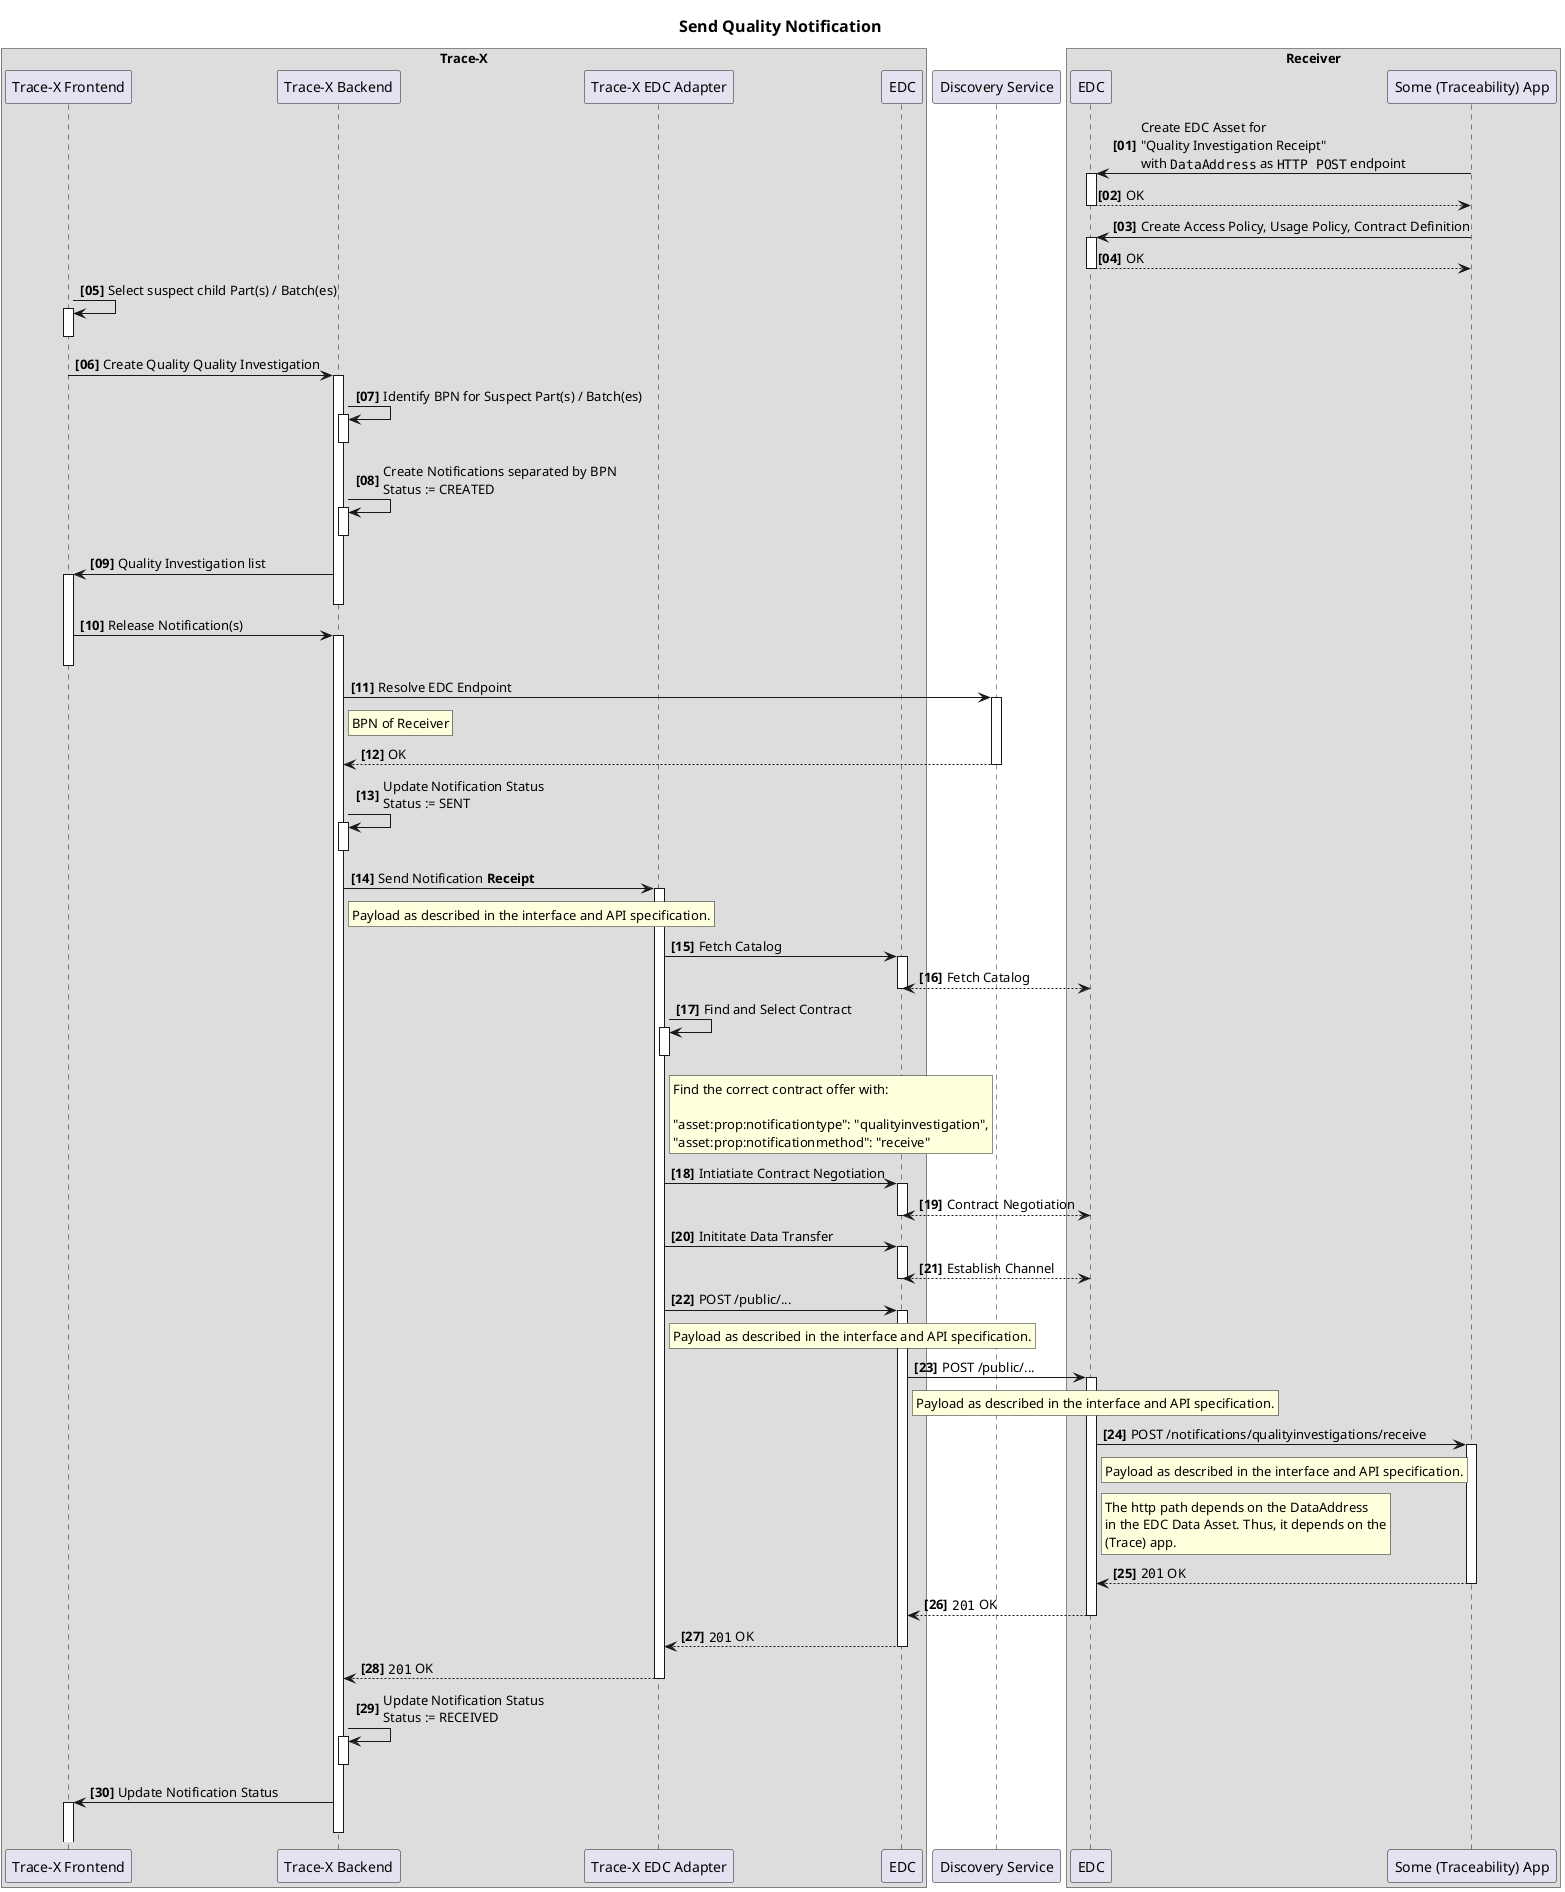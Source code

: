 @startuml

title
    ==Send Quality Notification
end title

autonumber "<B>[00]"
autoactivate on

box "Trace-X"
participant "Trace-X Frontend" as TraceX order 0
participant "Trace-X Backend" as TraceXB order 1
participant "Trace-X EDC Adapter" as NAdapter order 2

participant "EDC" as SEDC order 3
end box
participant "Discovery Service" as DS order 4
box "Receiver"
participant "EDC" as REDC order 5
participant "Some (Traceability) App" as TraceApp2 order 6
end box

TraceApp2 -> REDC: Create EDC Asset for \n"Quality Investigation Receipt"\nwith ""DataAddress"" as ""HTTP POST"" endpoint
return OK
TraceApp2 -> REDC: Create Access Policy, Usage Policy, Contract Definition
return OK
TraceX -> TraceX: Select suspect child Part(s) / Batch(es)
deactivate TraceX
TraceX -> TraceXB: Create Quality Quality Investigation
TraceXB -> TraceXB: Identify BPN for Suspect Part(s) / Batch(es)
deactivate TraceXB
TraceXB -> TraceXB: Create Notifications separated by BPN\nStatus := CREATED
deactivate TraceXB
TraceXB -> TraceX: Quality Investigation list
deactivate TraceXB
TraceX -> TraceXB: Release Notification(s)
deactivate TraceX
TraceXB -> DS: Resolve EDC Endpoint
rnote right TraceXB
BPN of Receiver
end note
return OK
TraceXB -> TraceXB: Update Notification Status\nStatus := SENT
deactivate TraceXB
TraceXB -> NAdapter: Send Notification **Receipt**
rnote right TraceXB
Payload as described in the interface and API specification.
end rnote
NAdapter -> SEDC: Fetch Catalog
SEDC <--> REDC: Fetch Catalog
NAdapter -> NAdapter: Find and Select Contract
rnote right NAdapter
Find the correct contract offer with:

"asset:prop:notificationtype": "qualityinvestigation",
"asset:prop:notificationmethod": "receive"
end rnote
deactivate NAdapter
NAdapter -> SEDC: Intiatiate Contract Negotiation
SEDC <--> REDC: Contract Negotiation
NAdapter -> SEDC: Inititate Data Transfer
SEDC <--> REDC: Establish Channel
NAdapter -> SEDC: POST /public/...
rnote right NAdapter
Payload as described in the interface and API specification.
end rnote
SEDC -> REDC: POST /public/...
rnote right SEDC
Payload as described in the interface and API specification.
end rnote
REDC -> TraceApp2: POST /notifications/qualityinvestigations/receive
rnote right REDC
Payload as described in the interface and API specification.
end rnote
rnote right REDC
The http path depends on the DataAddress
in the EDC Data Asset. Thus, it depends on the
(Trace) app.
end rnote
TraceApp2 -->REDC: ""201"" OK
REDC --> SEDC: ""201"" OK
SEDC --> NAdapter: ""201"" OK
NAdapter --> TraceXB: ""201"" OK
TraceXB -> TraceXB: Update Notification Status\nStatus := RECEIVED
deactivate TraceXB
TraceXB -> TraceX: Update Notification Status
deactivate TraceXB
@enduml
